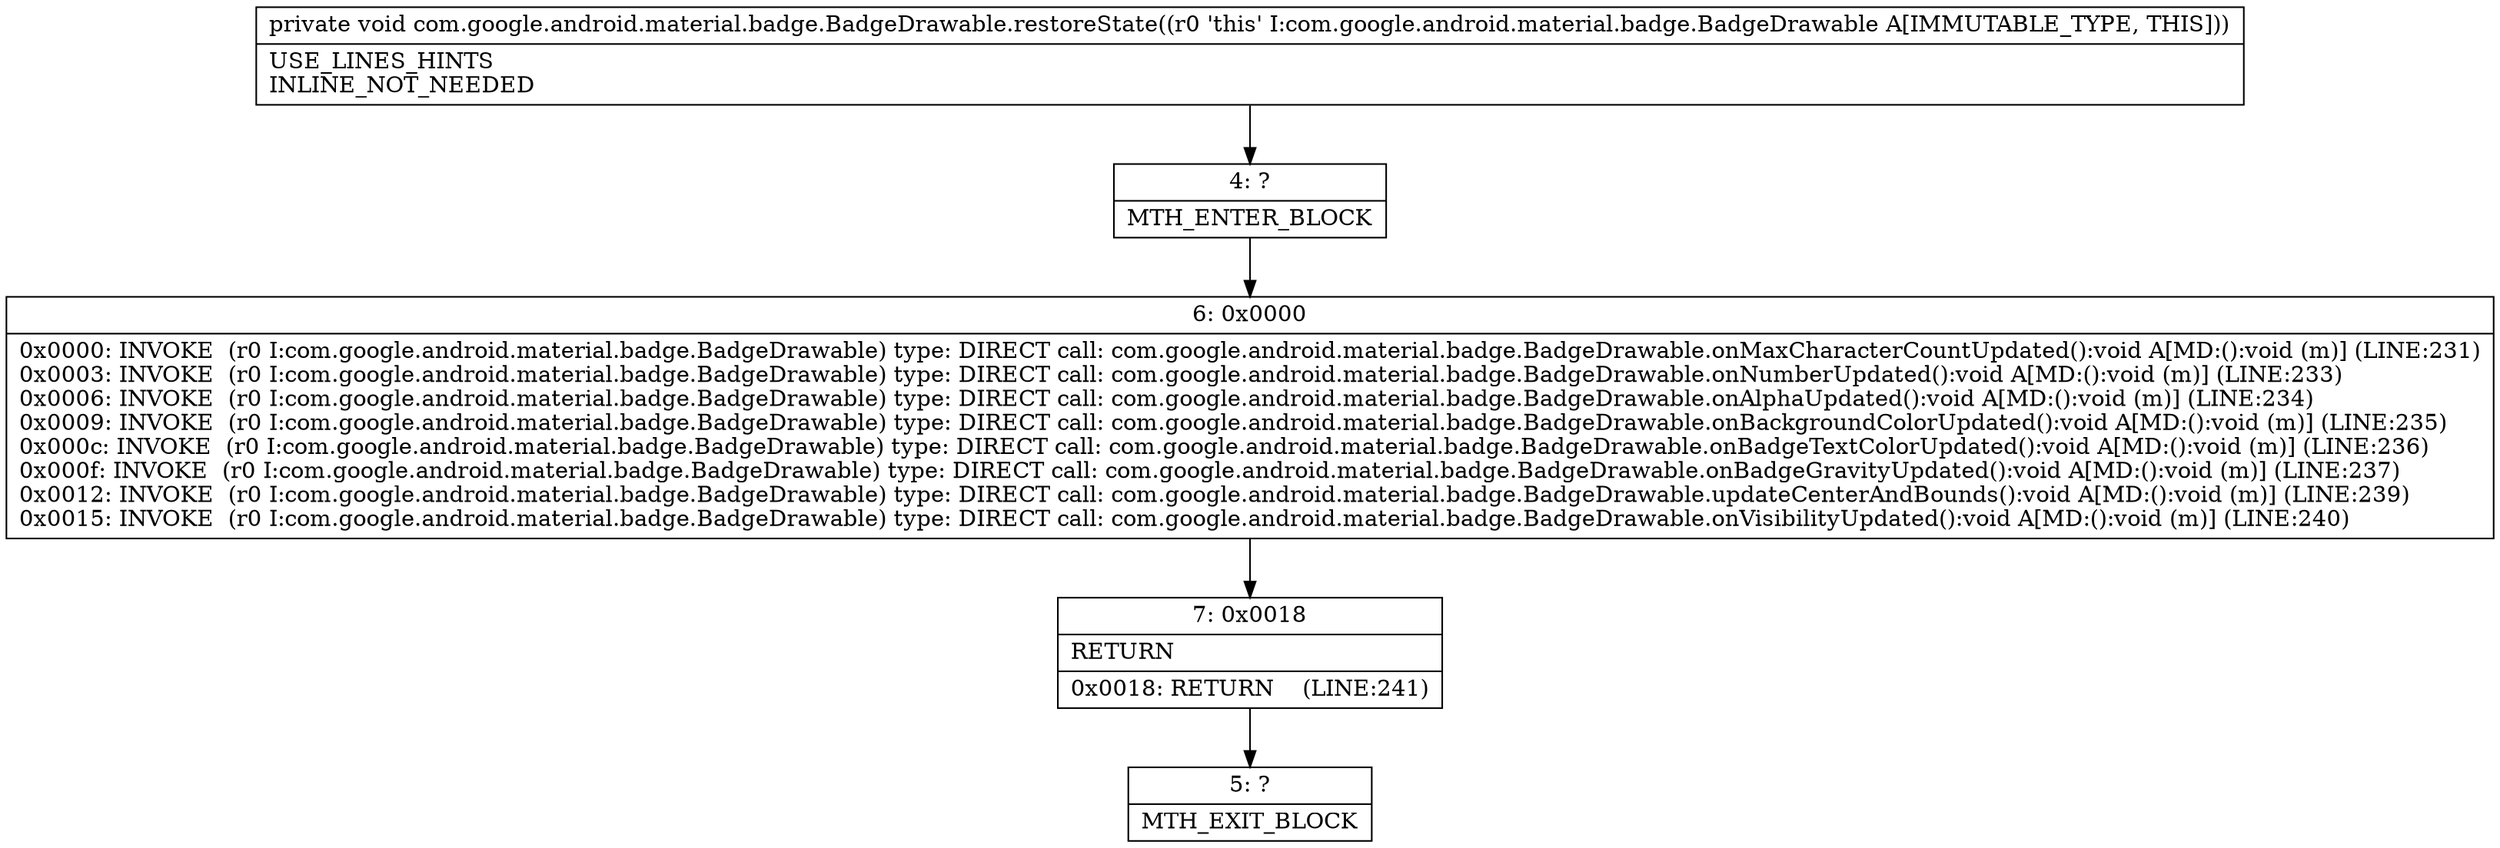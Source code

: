 digraph "CFG forcom.google.android.material.badge.BadgeDrawable.restoreState()V" {
Node_4 [shape=record,label="{4\:\ ?|MTH_ENTER_BLOCK\l}"];
Node_6 [shape=record,label="{6\:\ 0x0000|0x0000: INVOKE  (r0 I:com.google.android.material.badge.BadgeDrawable) type: DIRECT call: com.google.android.material.badge.BadgeDrawable.onMaxCharacterCountUpdated():void A[MD:():void (m)] (LINE:231)\l0x0003: INVOKE  (r0 I:com.google.android.material.badge.BadgeDrawable) type: DIRECT call: com.google.android.material.badge.BadgeDrawable.onNumberUpdated():void A[MD:():void (m)] (LINE:233)\l0x0006: INVOKE  (r0 I:com.google.android.material.badge.BadgeDrawable) type: DIRECT call: com.google.android.material.badge.BadgeDrawable.onAlphaUpdated():void A[MD:():void (m)] (LINE:234)\l0x0009: INVOKE  (r0 I:com.google.android.material.badge.BadgeDrawable) type: DIRECT call: com.google.android.material.badge.BadgeDrawable.onBackgroundColorUpdated():void A[MD:():void (m)] (LINE:235)\l0x000c: INVOKE  (r0 I:com.google.android.material.badge.BadgeDrawable) type: DIRECT call: com.google.android.material.badge.BadgeDrawable.onBadgeTextColorUpdated():void A[MD:():void (m)] (LINE:236)\l0x000f: INVOKE  (r0 I:com.google.android.material.badge.BadgeDrawable) type: DIRECT call: com.google.android.material.badge.BadgeDrawable.onBadgeGravityUpdated():void A[MD:():void (m)] (LINE:237)\l0x0012: INVOKE  (r0 I:com.google.android.material.badge.BadgeDrawable) type: DIRECT call: com.google.android.material.badge.BadgeDrawable.updateCenterAndBounds():void A[MD:():void (m)] (LINE:239)\l0x0015: INVOKE  (r0 I:com.google.android.material.badge.BadgeDrawable) type: DIRECT call: com.google.android.material.badge.BadgeDrawable.onVisibilityUpdated():void A[MD:():void (m)] (LINE:240)\l}"];
Node_7 [shape=record,label="{7\:\ 0x0018|RETURN\l|0x0018: RETURN    (LINE:241)\l}"];
Node_5 [shape=record,label="{5\:\ ?|MTH_EXIT_BLOCK\l}"];
MethodNode[shape=record,label="{private void com.google.android.material.badge.BadgeDrawable.restoreState((r0 'this' I:com.google.android.material.badge.BadgeDrawable A[IMMUTABLE_TYPE, THIS]))  | USE_LINES_HINTS\lINLINE_NOT_NEEDED\l}"];
MethodNode -> Node_4;Node_4 -> Node_6;
Node_6 -> Node_7;
Node_7 -> Node_5;
}

